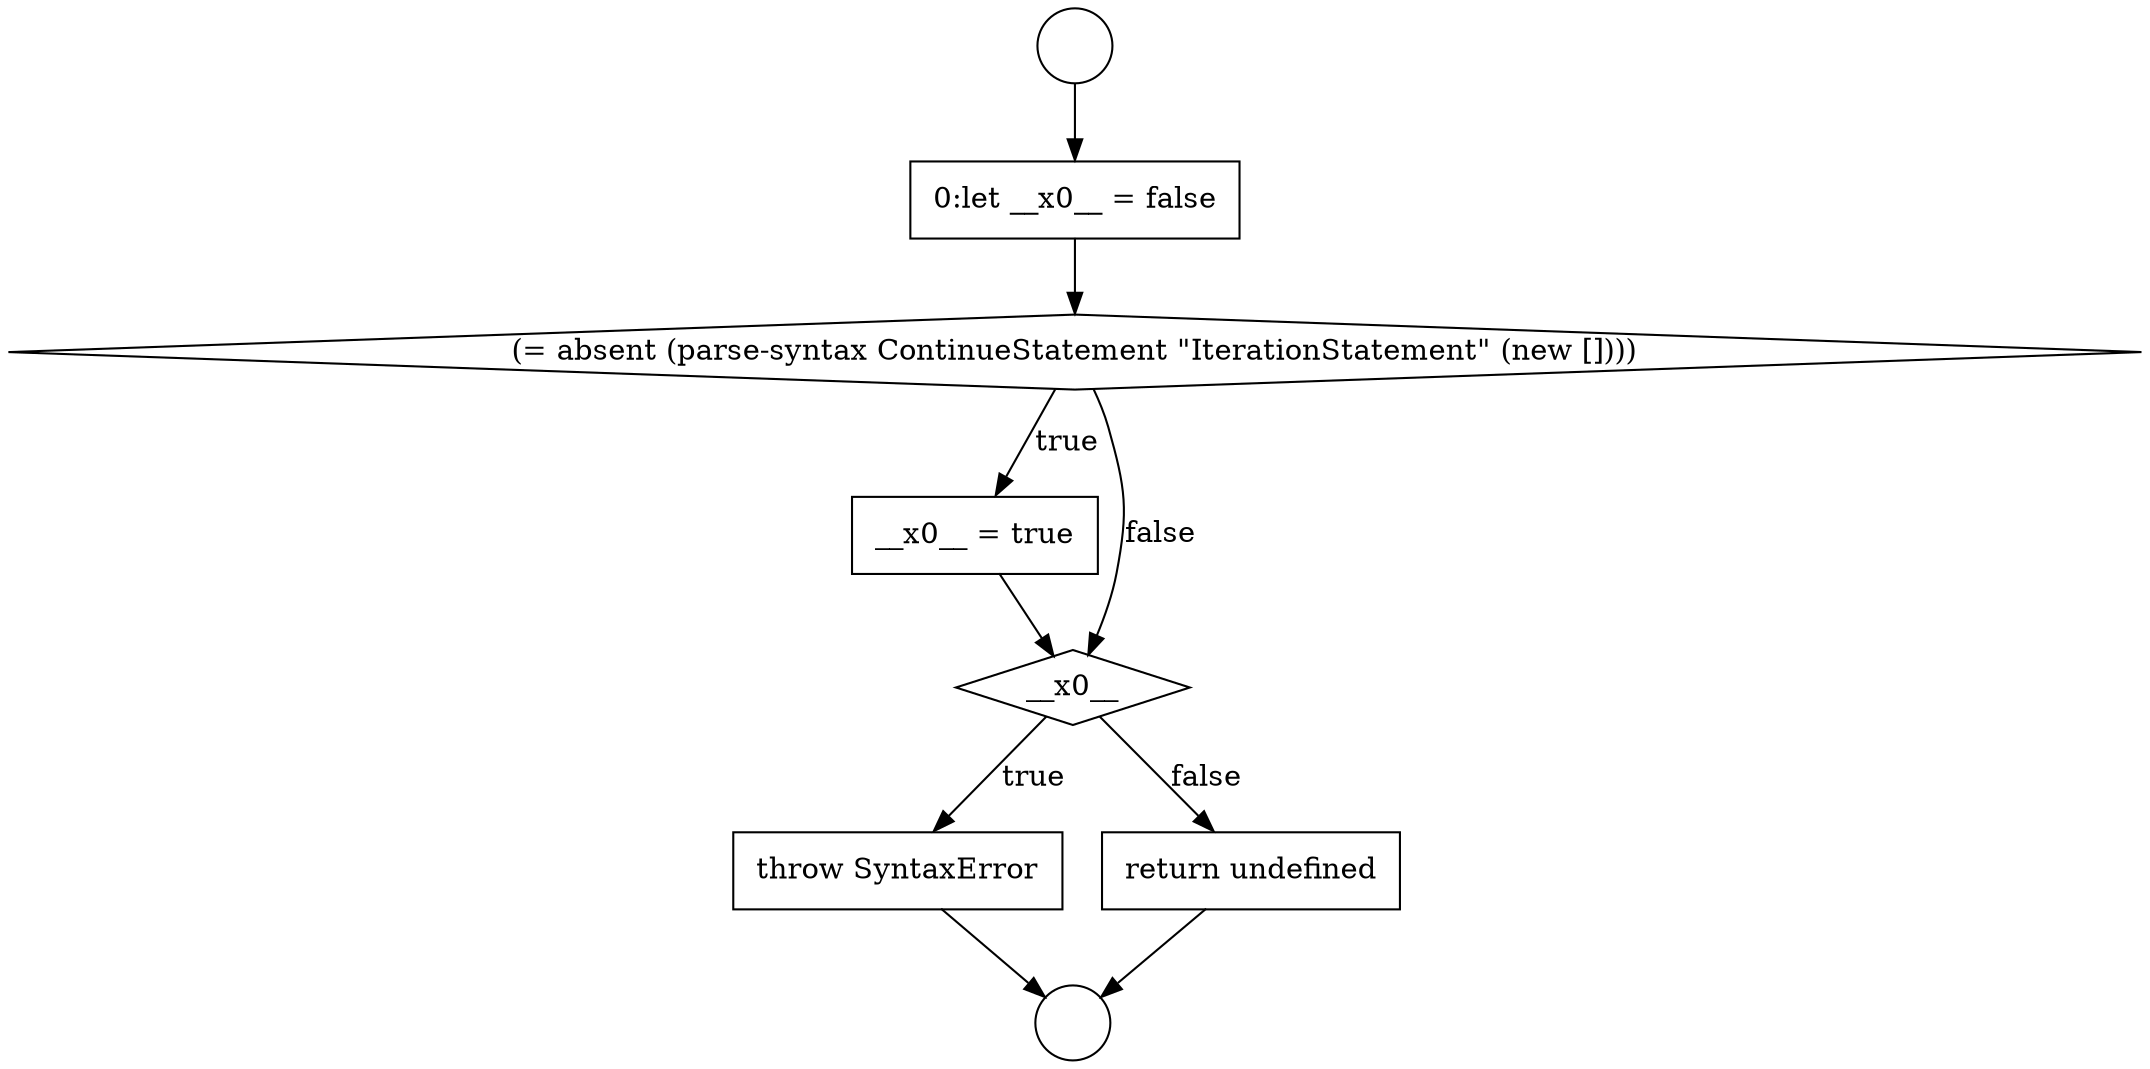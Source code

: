 digraph {
  node20136 [shape=diamond, label=<<font color="black">(= absent (parse-syntax ContinueStatement &quot;IterationStatement&quot; (new [])))</font>> color="black" fillcolor="white" style=filled]
  node20139 [shape=none, margin=0, label=<<font color="black">
    <table border="0" cellborder="1" cellspacing="0" cellpadding="10">
      <tr><td align="left">throw SyntaxError</td></tr>
    </table>
  </font>> color="black" fillcolor="white" style=filled]
  node20134 [shape=circle label=" " color="black" fillcolor="white" style=filled]
  node20133 [shape=circle label=" " color="black" fillcolor="white" style=filled]
  node20140 [shape=none, margin=0, label=<<font color="black">
    <table border="0" cellborder="1" cellspacing="0" cellpadding="10">
      <tr><td align="left">return undefined</td></tr>
    </table>
  </font>> color="black" fillcolor="white" style=filled]
  node20137 [shape=none, margin=0, label=<<font color="black">
    <table border="0" cellborder="1" cellspacing="0" cellpadding="10">
      <tr><td align="left">__x0__ = true</td></tr>
    </table>
  </font>> color="black" fillcolor="white" style=filled]
  node20135 [shape=none, margin=0, label=<<font color="black">
    <table border="0" cellborder="1" cellspacing="0" cellpadding="10">
      <tr><td align="left">0:let __x0__ = false</td></tr>
    </table>
  </font>> color="black" fillcolor="white" style=filled]
  node20138 [shape=diamond, label=<<font color="black">__x0__</font>> color="black" fillcolor="white" style=filled]
  node20139 -> node20134 [ color="black"]
  node20136 -> node20137 [label=<<font color="black">true</font>> color="black"]
  node20136 -> node20138 [label=<<font color="black">false</font>> color="black"]
  node20138 -> node20139 [label=<<font color="black">true</font>> color="black"]
  node20138 -> node20140 [label=<<font color="black">false</font>> color="black"]
  node20137 -> node20138 [ color="black"]
  node20133 -> node20135 [ color="black"]
  node20135 -> node20136 [ color="black"]
  node20140 -> node20134 [ color="black"]
}
